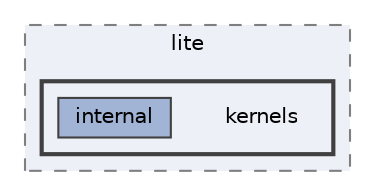 digraph "Arduino/GetStartedWithMachineLearningOnArduino/tflite-micro-arduino-examples-main/src/tensorflow/lite/kernels"
{
 // LATEX_PDF_SIZE
  bgcolor="transparent";
  edge [fontname=Helvetica,fontsize=10,labelfontname=Helvetica,labelfontsize=10];
  node [fontname=Helvetica,fontsize=10,shape=box,height=0.2,width=0.4];
  compound=true
  subgraph clusterdir_1b0dbadbd3f4c97dd60e5ba16d3f4ccc {
    graph [ bgcolor="#edf0f7", pencolor="grey50", label="lite", fontname=Helvetica,fontsize=10 style="filled,dashed", URL="dir_1b0dbadbd3f4c97dd60e5ba16d3f4ccc.html",tooltip=""]
  subgraph clusterdir_727b29f528d223ae4a1470460d8b9460 {
    graph [ bgcolor="#edf0f7", pencolor="grey25", label="", fontname=Helvetica,fontsize=10 style="filled,bold", URL="dir_727b29f528d223ae4a1470460d8b9460.html",tooltip=""]
    dir_727b29f528d223ae4a1470460d8b9460 [shape=plaintext, label="kernels"];
  dir_5135a68269ee8eaf841787df42ed18d9 [label="internal", fillcolor="#a2b4d6", color="grey25", style="filled", URL="dir_5135a68269ee8eaf841787df42ed18d9.html",tooltip=""];
  }
  }
}
